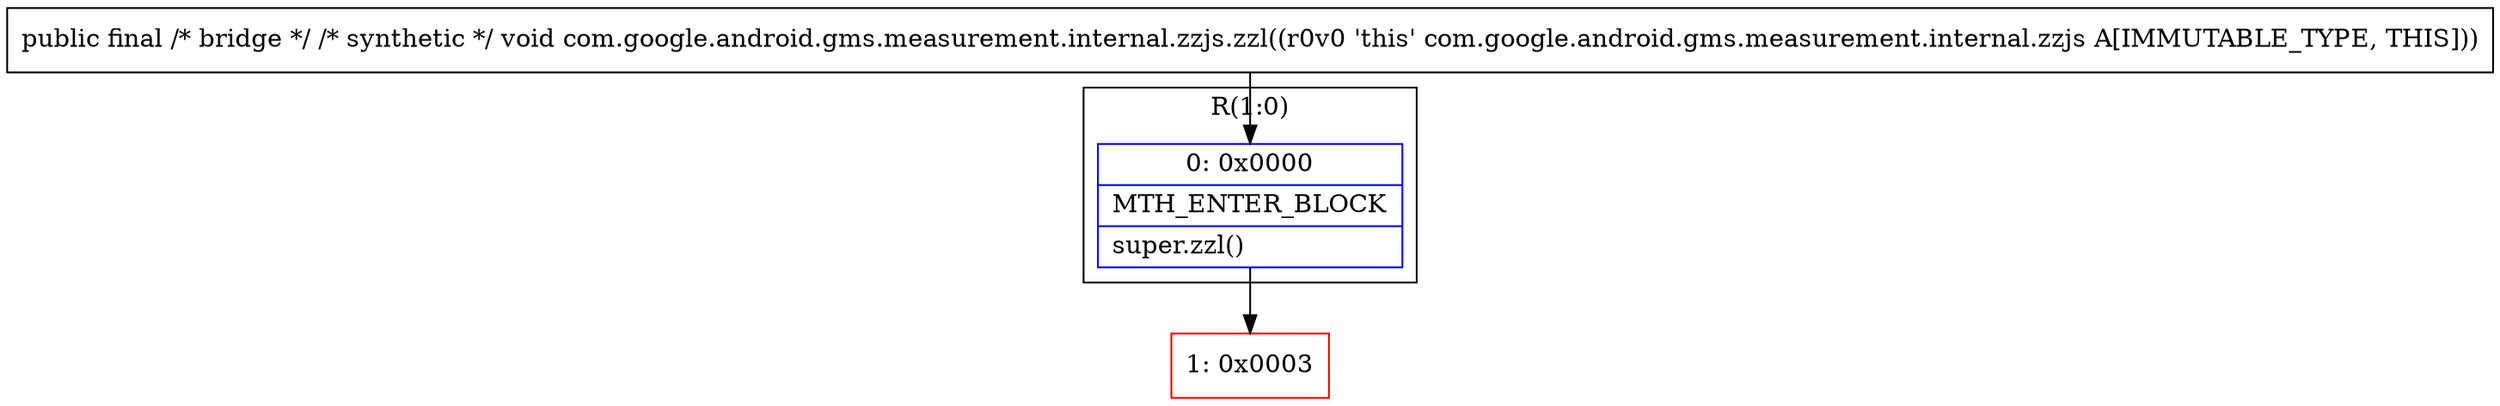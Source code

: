 digraph "CFG forcom.google.android.gms.measurement.internal.zzjs.zzl()V" {
subgraph cluster_Region_1730952055 {
label = "R(1:0)";
node [shape=record,color=blue];
Node_0 [shape=record,label="{0\:\ 0x0000|MTH_ENTER_BLOCK\l|super.zzl()\l}"];
}
Node_1 [shape=record,color=red,label="{1\:\ 0x0003}"];
MethodNode[shape=record,label="{public final \/* bridge *\/ \/* synthetic *\/ void com.google.android.gms.measurement.internal.zzjs.zzl((r0v0 'this' com.google.android.gms.measurement.internal.zzjs A[IMMUTABLE_TYPE, THIS])) }"];
MethodNode -> Node_0;
Node_0 -> Node_1;
}

